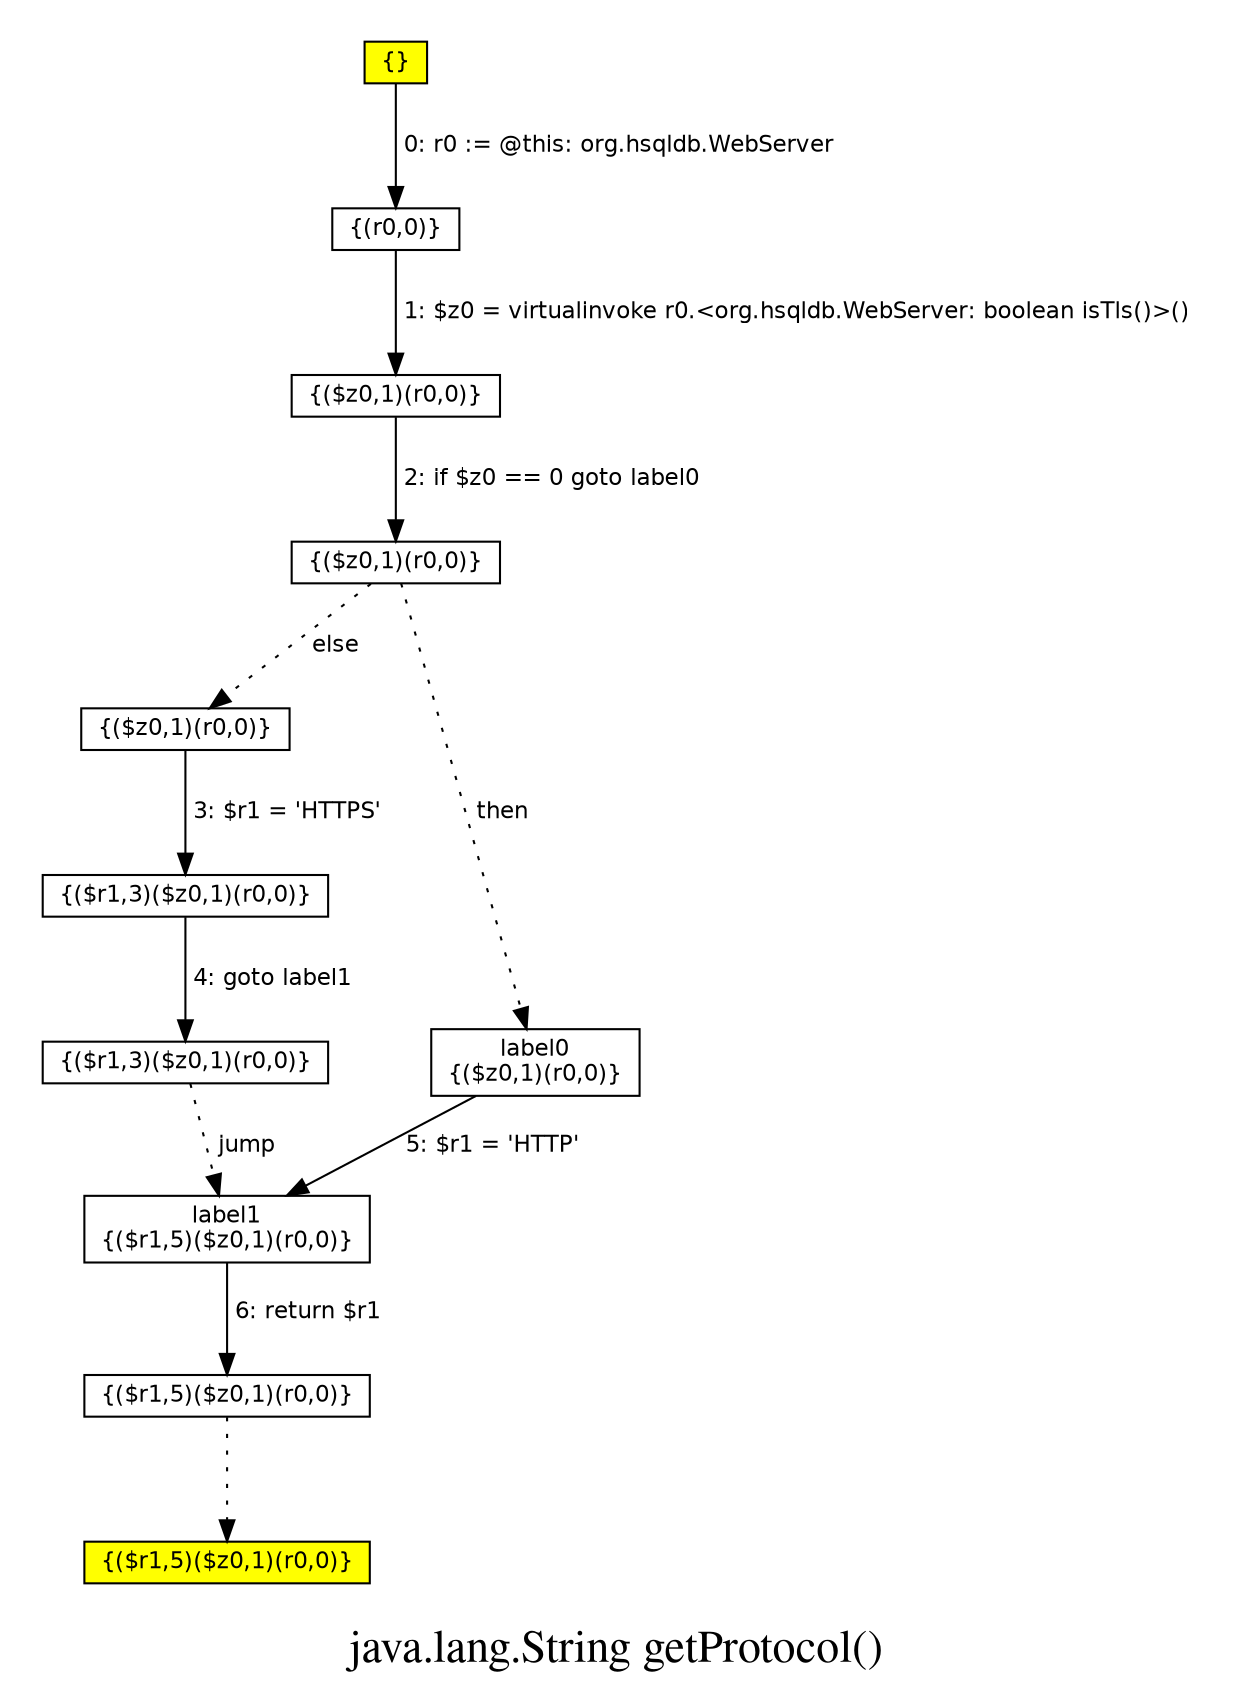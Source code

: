digraph g {compound="true";bgcolor="";fontcolor="";fontname="Times";fontsize="22";label="java.lang.String getProtocol()";margin="";nodesep="";ordering="";rankdir="TB";ranksep="equally";ratio="";size="";
node[label="{($r1,3)($z0,1)(r0,0)}", color="",fillcolor="",fixedsize="",fontcolor="",fontname="Helvetica",fontsize="11",height="0.25",shape="box",style="",url="",width="0.25",root="",pos="",] {N726415};
node[label="{($z0,1)(r0,0)}", color="",fillcolor="",fixedsize="",fontcolor="",fontname="Helvetica",fontsize="11",height="0.25",shape="box",style="",url="",width="0.25",root="",pos="",] {N726414};
node[label="{}", color="",fillcolor="#FFFF0",fixedsize="",fontcolor="",fontname="Helvetica",fontsize="11",height="0.25",shape="box",style="filled",url="",width="0.25",root="",pos="",] {N726406};
node[label="{(r0,0)}", color="",fillcolor="",fixedsize="",fontcolor="",fontname="Helvetica",fontsize="11",height="0.25",shape="box",style="",url="",width="0.25",root="",pos="",] {N726407};
node[label="{($z0,1)(r0,0)}", color="",fillcolor="",fixedsize="",fontcolor="",fontname="Helvetica",fontsize="11",height="0.25",shape="box",style="",url="",width="0.25",root="",pos="",] {N726408};
node[label="{($z0,1)(r0,0)}", color="",fillcolor="",fixedsize="",fontcolor="",fontname="Helvetica",fontsize="11",height="0.25",shape="box",style="",url="",width="0.25",root="",pos="",] {N726409};
node[label="{($r1,3)($z0,1)(r0,0)}", color="",fillcolor="",fixedsize="",fontcolor="",fontname="Helvetica",fontsize="11",height="0.25",shape="box",style="",url="",width="0.25",root="",pos="",] {N726410};
node[label="label0\n{($z0,1)(r0,0)}", color="",fillcolor="",fixedsize="",fontcolor="",fontname="Helvetica",fontsize="11",height="0.25",shape="box",style="",url="",width="0.25",root="",pos="",] {N726411};
node[label="label1\n{($r1,5)($z0,1)(r0,0)}", color="",fillcolor="",fixedsize="",fontcolor="",fontname="Helvetica",fontsize="11",height="0.25",shape="box",style="",url="",width="0.25",root="",pos="",] {N726412};
node[label="{($r1,5)($z0,1)(r0,0)}", color="",fillcolor="",fixedsize="",fontcolor="",fontname="Helvetica",fontsize="11",height="0.25",shape="box",style="",url="",width="0.25",root="",pos="",] {N726413};
node[label="{($r1,5)($z0,1)(r0,0)}", color="",fillcolor="#FFFF0",fixedsize="",fontcolor="",fontname="Helvetica",fontsize="11",height="0.25",shape="box",style="filled",url="",width="0.25",root="",pos="",] {N726416};
edge[arrowhead="",arrowsize="",arrowtail="",color="",constraint="",decorate="",dir="",fontcolor="",fontname="Helvetica",fontsize="11",headlabel="",headport="",label=" jump",labeldistance="",labelfloat="",labelfontcolor="",labelfontname="",labelfontsize="",minlen="",style="dotted",samehead="",sametail="",taillabel="",tailport="",url="",weight="1.0",lhead="", ltail=""]N726415 ->N726412;
edge[arrowhead="",arrowsize="",arrowtail="",color="",constraint="",decorate="",dir="",fontcolor="",fontname="Helvetica",fontsize="11",headlabel="",headport="",label=" then",labeldistance="",labelfloat="",labelfontcolor="",labelfontname="",labelfontsize="",minlen="",style="dotted",samehead="",sametail="",taillabel="",tailport="",url="",weight="1.0",lhead="", ltail=""]N726414 ->N726411;
edge[arrowhead="",arrowsize="",arrowtail="",color="",constraint="",decorate="",dir="",fontcolor="",fontname="Helvetica",fontsize="11",headlabel="",headport="",label=" else",labeldistance="",labelfloat="",labelfontcolor="",labelfontname="",labelfontsize="",minlen="",style="dotted",samehead="",sametail="",taillabel="",tailport="",url="",weight="1.0",lhead="", ltail=""]N726414 ->N726409;
edge[arrowhead="",arrowsize="",arrowtail="",color="",constraint="",decorate="",dir="",fontcolor="",fontname="Helvetica",fontsize="11",headlabel="",headport="",label=" 0: r0 := @this: org.hsqldb.WebServer",labeldistance="",labelfloat="",labelfontcolor="",labelfontname="",labelfontsize="",minlen="",style="",samehead="",sametail="",taillabel="",tailport="",url="",weight="1000.0",lhead="", ltail=""]N726406 ->N726407;
edge[arrowhead="",arrowsize="",arrowtail="",color="",constraint="",decorate="",dir="",fontcolor="",fontname="Helvetica",fontsize="11",headlabel="",headport="",label=" 1: $z0 = virtualinvoke r0.<org.hsqldb.WebServer: boolean isTls()>()",labeldistance="",labelfloat="",labelfontcolor="",labelfontname="",labelfontsize="",minlen="",style="",samehead="",sametail="",taillabel="",tailport="",url="",weight="1000.0",lhead="", ltail=""]N726407 ->N726408;
edge[arrowhead="",arrowsize="",arrowtail="",color="",constraint="",decorate="",dir="",fontcolor="",fontname="Helvetica",fontsize="11",headlabel="",headport="",label=" 2: if $z0 == 0 goto label0",labeldistance="",labelfloat="",labelfontcolor="",labelfontname="",labelfontsize="",minlen="",style="",samehead="",sametail="",taillabel="",tailport="",url="",weight="1000.0",lhead="", ltail=""]N726408 ->N726414;
edge[arrowhead="",arrowsize="",arrowtail="",color="",constraint="",decorate="",dir="",fontcolor="",fontname="Helvetica",fontsize="11",headlabel="",headport="",label=" 3: $r1 = 'HTTPS'",labeldistance="",labelfloat="",labelfontcolor="",labelfontname="",labelfontsize="",minlen="",style="",samehead="",sametail="",taillabel="",tailport="",url="",weight="1000.0",lhead="", ltail=""]N726409 ->N726410;
edge[arrowhead="",arrowsize="",arrowtail="",color="",constraint="",decorate="",dir="",fontcolor="",fontname="Helvetica",fontsize="11",headlabel="",headport="",label=" 4: goto label1",labeldistance="",labelfloat="",labelfontcolor="",labelfontname="",labelfontsize="",minlen="",style="",samehead="",sametail="",taillabel="",tailport="",url="",weight="1000.0",lhead="", ltail=""]N726410 ->N726415;
edge[arrowhead="",arrowsize="",arrowtail="",color="",constraint="",decorate="",dir="",fontcolor="",fontname="Helvetica",fontsize="11",headlabel="",headport="",label=" 5: $r1 = 'HTTP'",labeldistance="",labelfloat="",labelfontcolor="",labelfontname="",labelfontsize="",minlen="",style="",samehead="",sametail="",taillabel="",tailport="",url="",weight="1000.0",lhead="", ltail=""]N726411 ->N726412;
edge[arrowhead="",arrowsize="",arrowtail="",color="",constraint="",decorate="",dir="",fontcolor="",fontname="Helvetica",fontsize="11",headlabel="",headport="",label=" 6: return $r1",labeldistance="",labelfloat="",labelfontcolor="",labelfontname="",labelfontsize="",minlen="",style="",samehead="",sametail="",taillabel="",tailport="",url="",weight="1000.0",lhead="", ltail=""]N726412 ->N726413;
edge[arrowhead="",arrowsize="",arrowtail="",color="",constraint="",decorate="",dir="",fontcolor="",fontname="Helvetica",fontsize="11",headlabel="",headport="",label=" ",labeldistance="",labelfloat="",labelfontcolor="",labelfontname="",labelfontsize="",minlen="",style="dotted",samehead="",sametail="",taillabel="",tailport="",url="",weight="1.0",lhead="", ltail=""]N726413 ->N726416;
subgraph cluster_0{bgcolor="";color="white";fillcolor="";fontcolor="";fontname="";fontsize="";label="";labeljust="";labelloc="";style="";clusterrank="local"; N726411;}
subgraph cluster_1{bgcolor="";color="white";fillcolor="";fontcolor="";fontname="";fontsize="";label="";labeljust="";labelloc="";style="";clusterrank="local"; N726416; N726413; N726412; N726415; N726410; N726409;}
subgraph cluster_2{bgcolor="";color="white";fillcolor="";fontcolor="";fontname="";fontsize="";label="";labeljust="";labelloc="";style="";clusterrank="local"; N726414; N726408; N726407; N726406;}}
